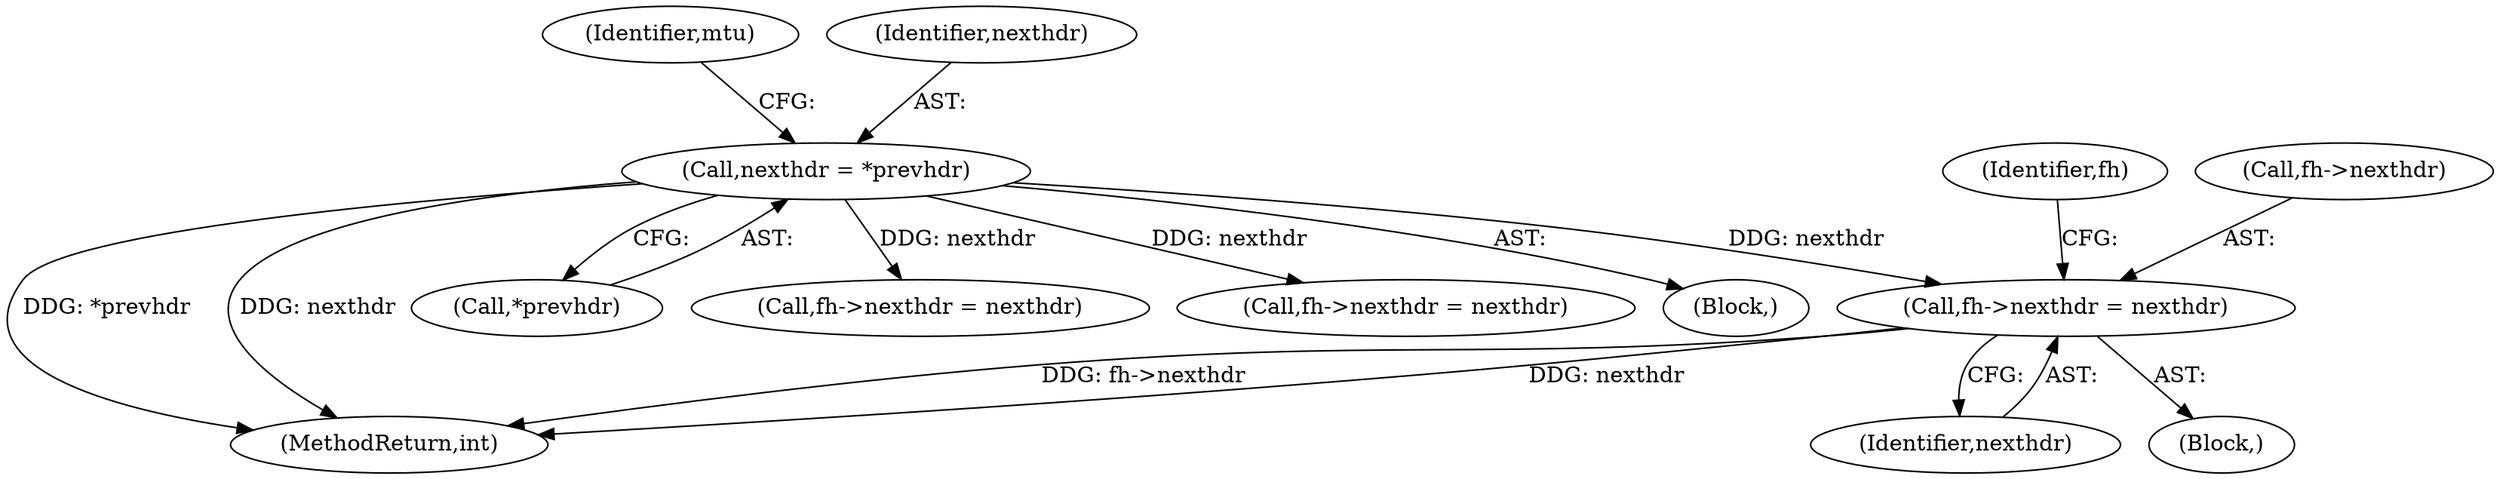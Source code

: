 digraph "0_linux_87c48fa3b4630905f98268dde838ee43626a060c_1@pointer" {
"1000483" [label="(Call,fh->nexthdr = nexthdr)"];
"1000180" [label="(Call,nexthdr = *prevhdr)"];
"1000121" [label="(Block,)"];
"1000490" [label="(Identifier,fh)"];
"1000447" [label="(Block,)"];
"1000870" [label="(MethodReturn,int)"];
"1000487" [label="(Identifier,nexthdr)"];
"1000180" [label="(Call,nexthdr = *prevhdr)"];
"1000185" [label="(Identifier,mtu)"];
"1000484" [label="(Call,fh->nexthdr)"];
"1000182" [label="(Call,*prevhdr)"];
"1000181" [label="(Identifier,nexthdr)"];
"1000483" [label="(Call,fh->nexthdr = nexthdr)"];
"1000764" [label="(Call,fh->nexthdr = nexthdr)"];
"1000390" [label="(Call,fh->nexthdr = nexthdr)"];
"1000483" -> "1000447"  [label="AST: "];
"1000483" -> "1000487"  [label="CFG: "];
"1000484" -> "1000483"  [label="AST: "];
"1000487" -> "1000483"  [label="AST: "];
"1000490" -> "1000483"  [label="CFG: "];
"1000483" -> "1000870"  [label="DDG: nexthdr"];
"1000483" -> "1000870"  [label="DDG: fh->nexthdr"];
"1000180" -> "1000483"  [label="DDG: nexthdr"];
"1000180" -> "1000121"  [label="AST: "];
"1000180" -> "1000182"  [label="CFG: "];
"1000181" -> "1000180"  [label="AST: "];
"1000182" -> "1000180"  [label="AST: "];
"1000185" -> "1000180"  [label="CFG: "];
"1000180" -> "1000870"  [label="DDG: *prevhdr"];
"1000180" -> "1000870"  [label="DDG: nexthdr"];
"1000180" -> "1000390"  [label="DDG: nexthdr"];
"1000180" -> "1000764"  [label="DDG: nexthdr"];
}
